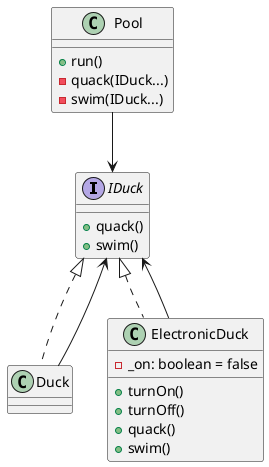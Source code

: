 @startuml

interface IDuck {
    +quack()
    +swim()
}

class Duck implements IDuck

class ElectronicDuck implements IDuck {
    -_on: boolean = false
    +turnOn()
    +turnOff()
    +quack()
    +swim()
}

class Pool {
    +run()
    -quack(IDuck...)
    -swim(IDuck...)
}

Pool --> IDuck
Duck --> IDuck
ElectronicDuck --> IDuck

@enduml
